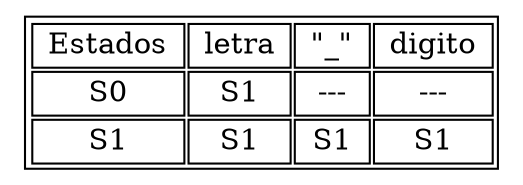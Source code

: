 digraph Transicionesidentificador{

node0 [shape= "none" label=< 
<TABLE> 
<TR>
<TD> Estados </TD>
<TD> letra </TD>
<TD> "_" </TD>
<TD> digito </TD>
</TR>
<TR>
<TD> S0 </TD>
<TD> S1 </TD>
<TD> --- </TD>
<TD> --- </TD>
</TR>
<TR>
<TD> S1 </TD>
<TD> S1 </TD>
<TD> S1 </TD>
<TD> S1 </TD>
</TR>
</TABLE>
>, ]; 
} 

